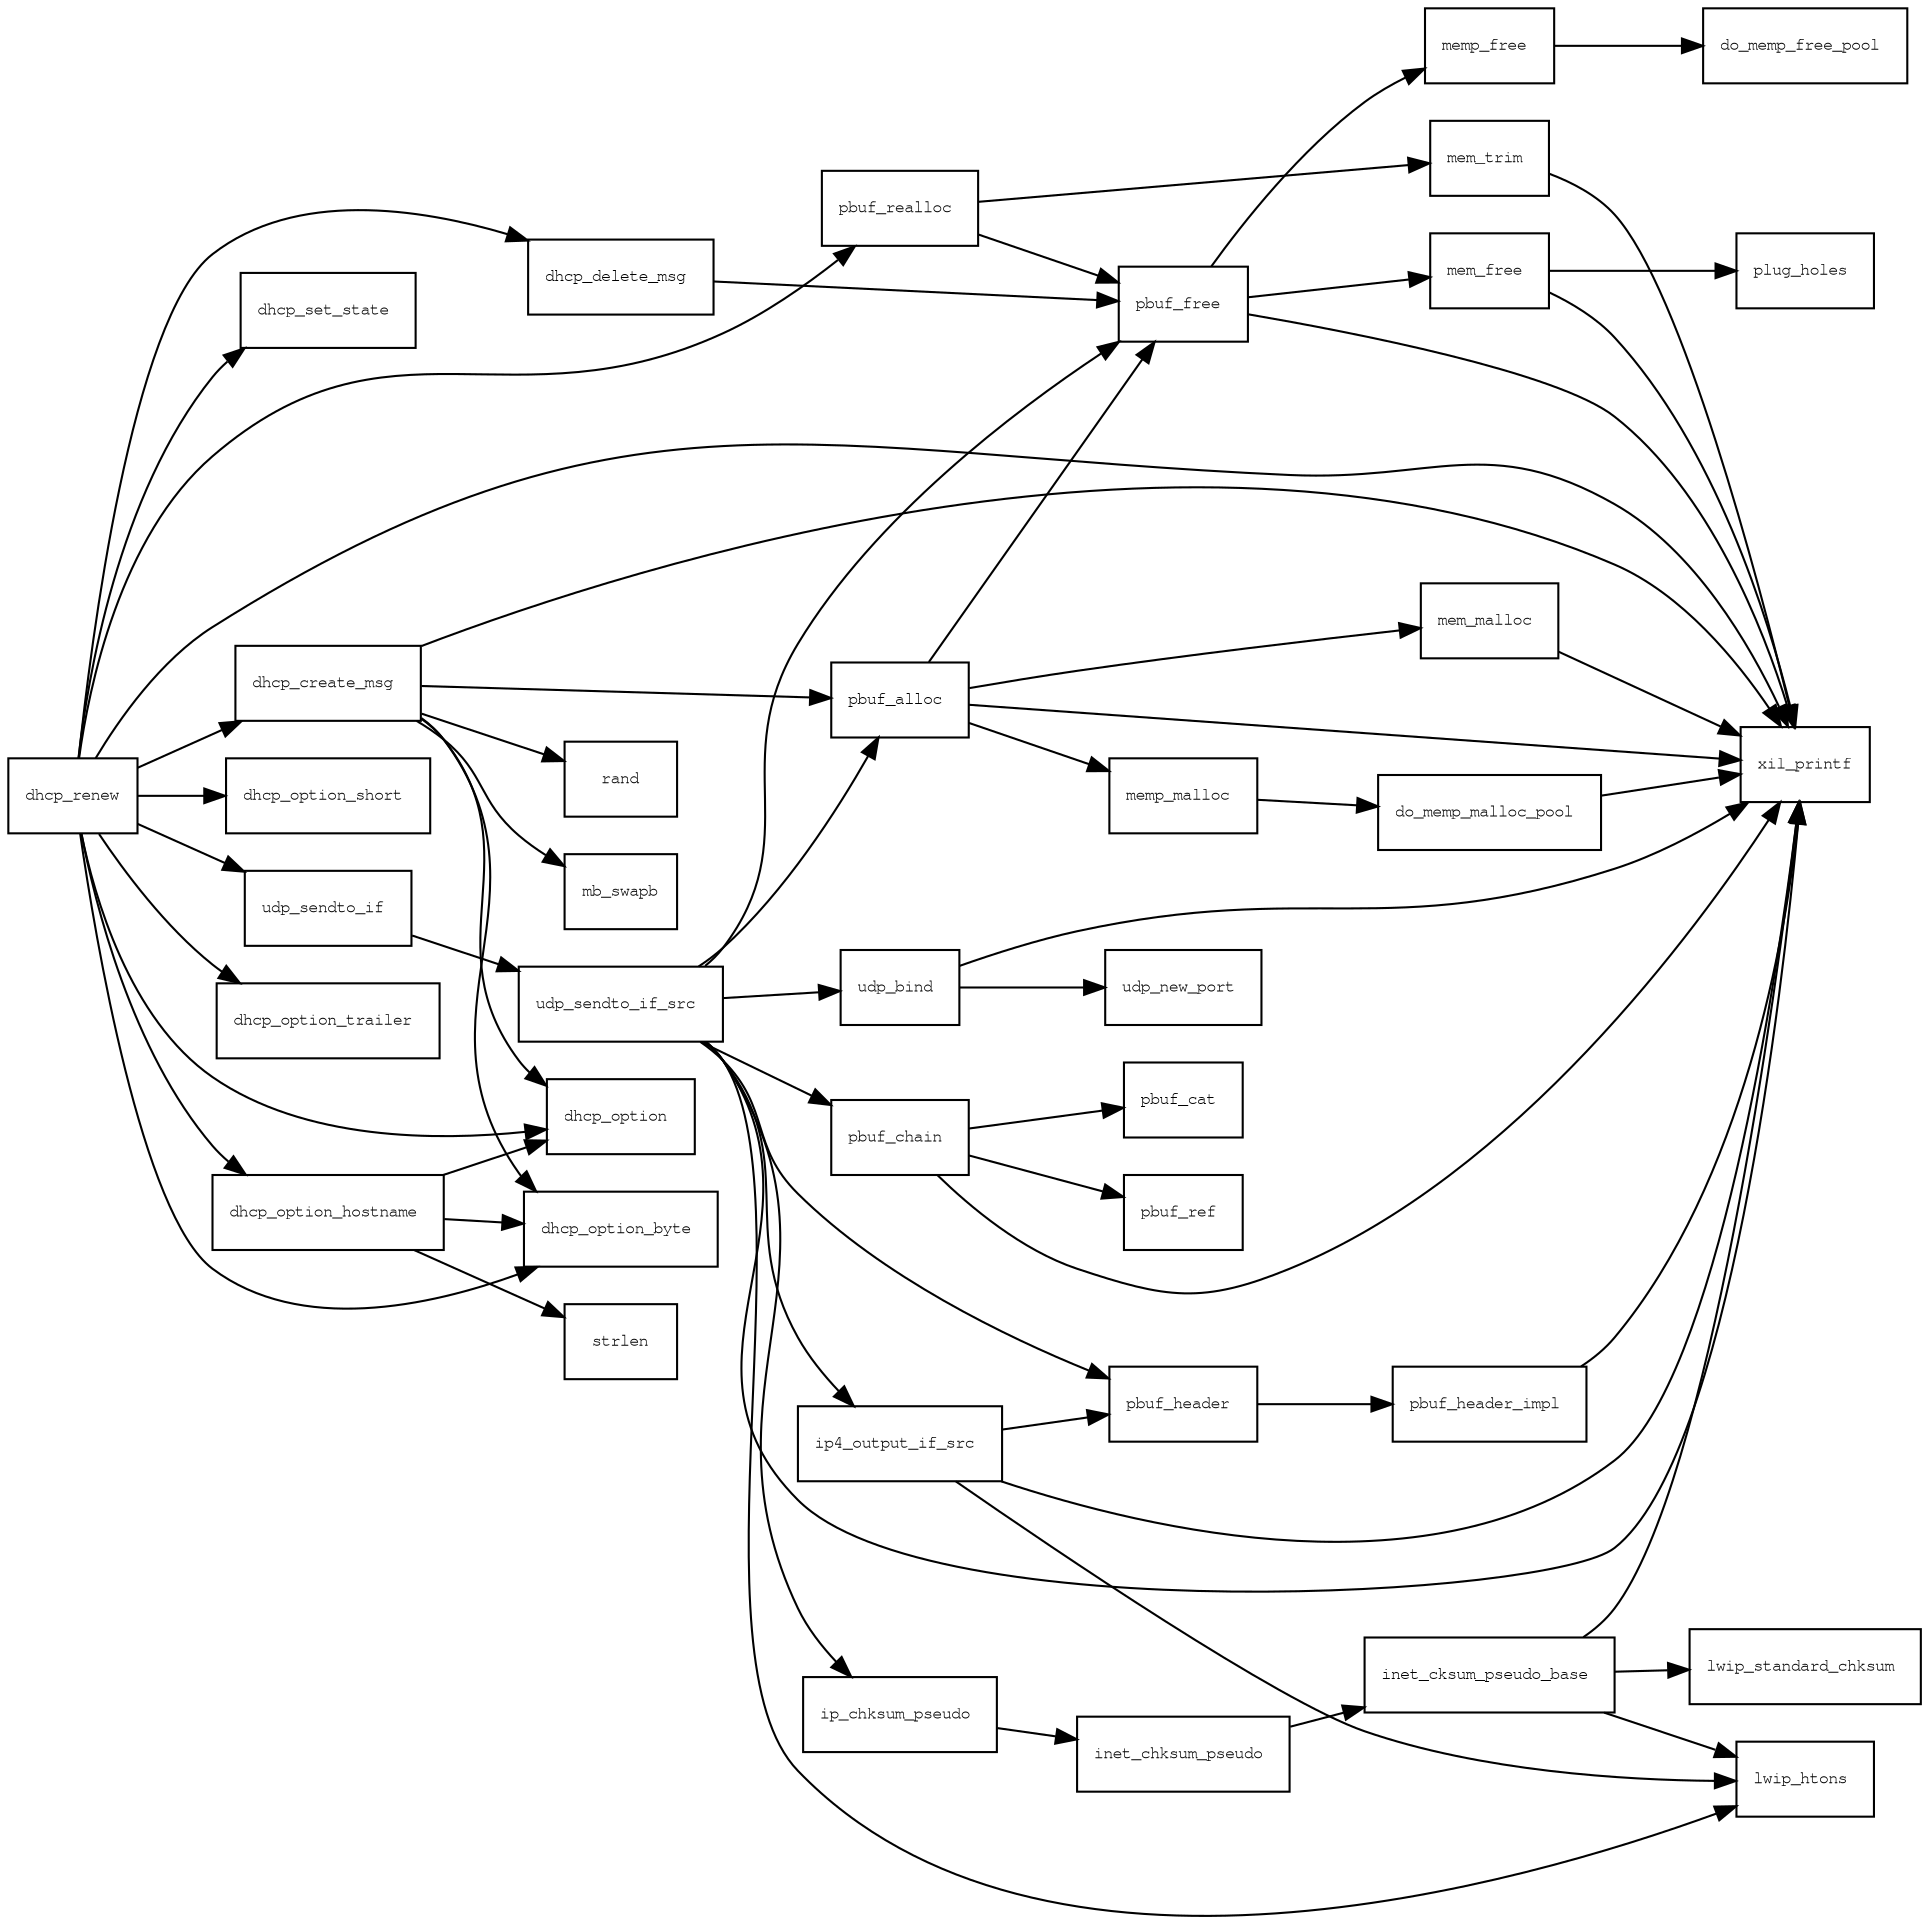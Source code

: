 digraph G{
	rankdir=LR;
	size="1920,1080";
	node [fontsize=8,shape=box,fontname="FreeMono"];
	"dhcp_renew" -> "xil_printf";
	"dhcp_renew" -> "dhcp_set_state ";
	"dhcp_renew" -> "dhcp_create_msg ";
	"dhcp_create_msg " -> "pbuf_alloc ";
	"pbuf_alloc " -> "xil_printf";
	"pbuf_alloc " -> "memp_malloc ";
	"memp_malloc " -> "do_memp_malloc_pool ";
	"do_memp_malloc_pool " -> "xil_printf";
	"pbuf_alloc " -> "pbuf_free ";
	"pbuf_free " -> "xil_printf";
	"pbuf_free " -> "memp_free ";
	"memp_free " -> "do_memp_free_pool ";
	"pbuf_free " -> "mem_free ";
	"mem_free " -> "xil_printf";
	"mem_free " -> "plug_holes ";
	"pbuf_alloc " -> "mem_malloc ";
	"mem_malloc " -> "xil_printf";
	"dhcp_create_msg " -> "xil_printf";
	"dhcp_create_msg " -> "rand";
	"dhcp_create_msg " -> "mb_swapb";
	"dhcp_create_msg " -> "dhcp_option ";
	"dhcp_create_msg " -> "dhcp_option_byte ";
	"dhcp_renew" -> "dhcp_option ";
	"dhcp_renew" -> "dhcp_option_short ";
	"dhcp_renew" -> "dhcp_option_byte ";
	"dhcp_renew" -> "dhcp_option_hostname ";
	"dhcp_option_hostname " -> "strlen";
	"dhcp_option_hostname " -> "dhcp_option ";
	"dhcp_option_hostname " -> "dhcp_option_byte ";
	"dhcp_renew" -> "dhcp_option_trailer ";
	"dhcp_renew" -> "pbuf_realloc ";
	"pbuf_realloc " -> "mem_trim ";
	"mem_trim " -> "xil_printf";
	"pbuf_realloc " -> "pbuf_free ";
	"dhcp_renew" -> "udp_sendto_if ";
	"udp_sendto_if " -> "udp_sendto_if_src ";
	"udp_sendto_if_src " -> "xil_printf";
	"udp_sendto_if_src " -> "udp_bind ";
	"udp_bind " -> "xil_printf";
	"udp_bind " -> "udp_new_port ";
	"udp_sendto_if_src " -> "pbuf_header ";
	"pbuf_header " -> "pbuf_header_impl ";
	"pbuf_header_impl " -> "xil_printf";
	"udp_sendto_if_src " -> "pbuf_alloc ";
	"udp_sendto_if_src " -> "pbuf_chain ";
	"pbuf_chain " -> "pbuf_cat ";
	"pbuf_chain " -> "pbuf_ref ";
	"pbuf_chain " -> "xil_printf";
	"udp_sendto_if_src " -> "lwip_htons ";
	"udp_sendto_if_src " -> "ip_chksum_pseudo ";
	"ip_chksum_pseudo " -> "inet_chksum_pseudo ";
	"inet_chksum_pseudo " -> "inet_cksum_pseudo_base ";
	"inet_cksum_pseudo_base " -> "xil_printf";
	"inet_cksum_pseudo_base " -> "lwip_standard_chksum ";
	"inet_cksum_pseudo_base " -> "lwip_htons ";
	"udp_sendto_if_src " -> "ip4_output_if_src ";
	"ip4_output_if_src " -> "pbuf_header ";
	"ip4_output_if_src " -> "xil_printf";
	"ip4_output_if_src " -> "lwip_htons ";
	"udp_sendto_if_src " -> "pbuf_free ";
	"dhcp_renew" -> "dhcp_delete_msg ";
	"dhcp_delete_msg " -> "pbuf_free ";
}
